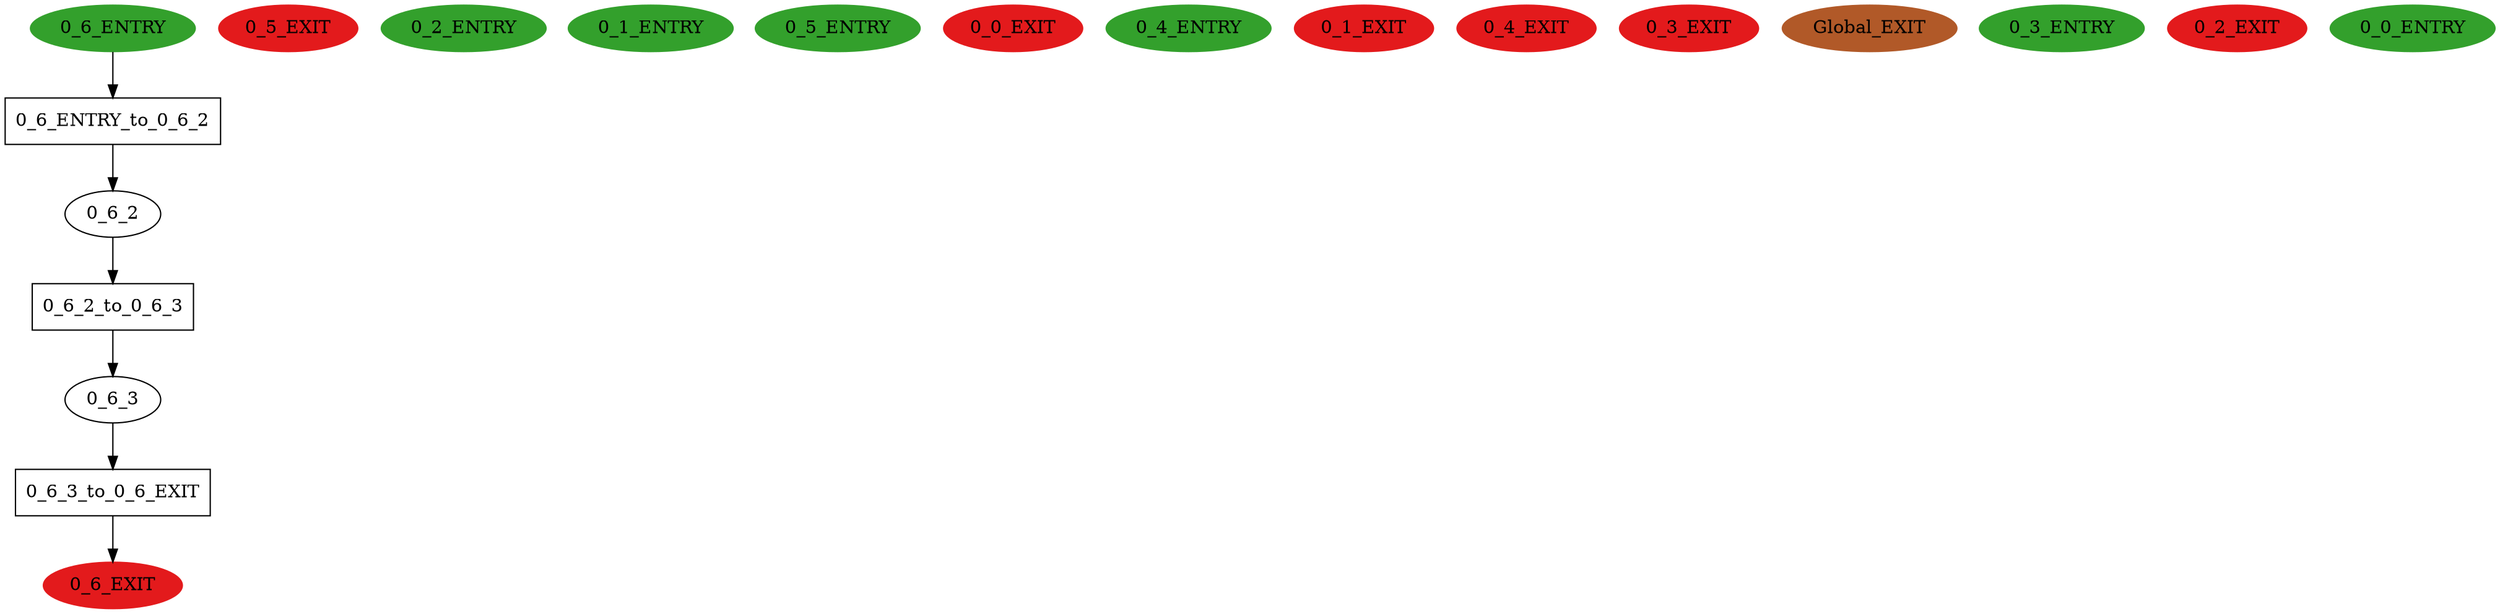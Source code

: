 digraph model { 
compound=true; 
node  [style="filled", colorscheme="paired12"];  "0_6_EXIT" [shape=ellipse, color=6, style=filled];
  "0_5_EXIT" [shape=ellipse, color=6, style=filled];
  "0_2_ENTRY" [shape=ellipse, color=4, style=filled];
  "0_1_ENTRY" [shape=ellipse, color=4, style=filled];
  "0_5_ENTRY" [shape=ellipse, color=4, style=filled];
  "0_0_EXIT" [shape=ellipse, color=6, style=filled];
  "0_4_ENTRY" [shape=ellipse, color=4, style=filled];
  "0_1_EXIT" [shape=ellipse, color=6, style=filled];
  "0_4_EXIT" [shape=ellipse, color=6, style=filled];
  "0_3_EXIT" [shape=ellipse, color=6, style=filled];
  "Global_EXIT" [shape=ellipse, color=12, style=filled];
  "0_3_ENTRY" [shape=ellipse, color=4, style=filled];
  "0_2_EXIT" [shape=ellipse, color=6, style=filled];
  "0_6_3" [shape=ellipse, style=""];
  "0_6_2" [shape=ellipse, style=""];
  "0_6_ENTRY" [shape=ellipse, color=4, style=filled];
  "0_0_ENTRY" [shape=ellipse, color=4, style=filled];
  "0_6_ENTRY_to_0_6_2" [shape=box, style=""];
  "0_6_ENTRY_to_0_6_2" [label="0_6_ENTRY_to_0_6_2\n"];
  "0_6_2_to_0_6_3" [shape=box, style=""];
  "0_6_2_to_0_6_3" [label="0_6_2_to_0_6_3\n"];
  "0_6_3_to_0_6_EXIT" [shape=box, style=""];
  "0_6_3_to_0_6_EXIT" [label="0_6_3_to_0_6_EXIT\n"];
  "0_6_ENTRY_to_0_6_2" -> "0_6_2" [label="", arrowhead="normal"];
  "0_6_3_to_0_6_EXIT" -> "0_6_EXIT" [label="", arrowhead="normal"];
  "0_6_2" -> "0_6_2_to_0_6_3" [label="", arrowhead="normal"];
  "0_6_3" -> "0_6_3_to_0_6_EXIT" [label="", arrowhead="normal"];
  "0_6_2_to_0_6_3" -> "0_6_3" [label="", arrowhead="normal"];
  "0_6_ENTRY" -> "0_6_ENTRY_to_0_6_2" [label="", arrowhead="normal"];
}
